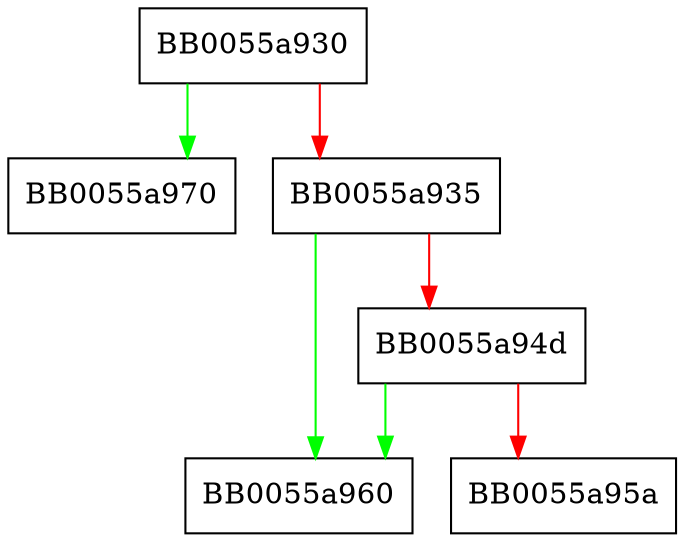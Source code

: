 digraph ossl_cmp_hdr_get_pvno {
  node [shape="box"];
  graph [splines=ortho];
  BB0055a930 -> BB0055a970 [color="green"];
  BB0055a930 -> BB0055a935 [color="red"];
  BB0055a935 -> BB0055a960 [color="green"];
  BB0055a935 -> BB0055a94d [color="red"];
  BB0055a94d -> BB0055a960 [color="green"];
  BB0055a94d -> BB0055a95a [color="red"];
}